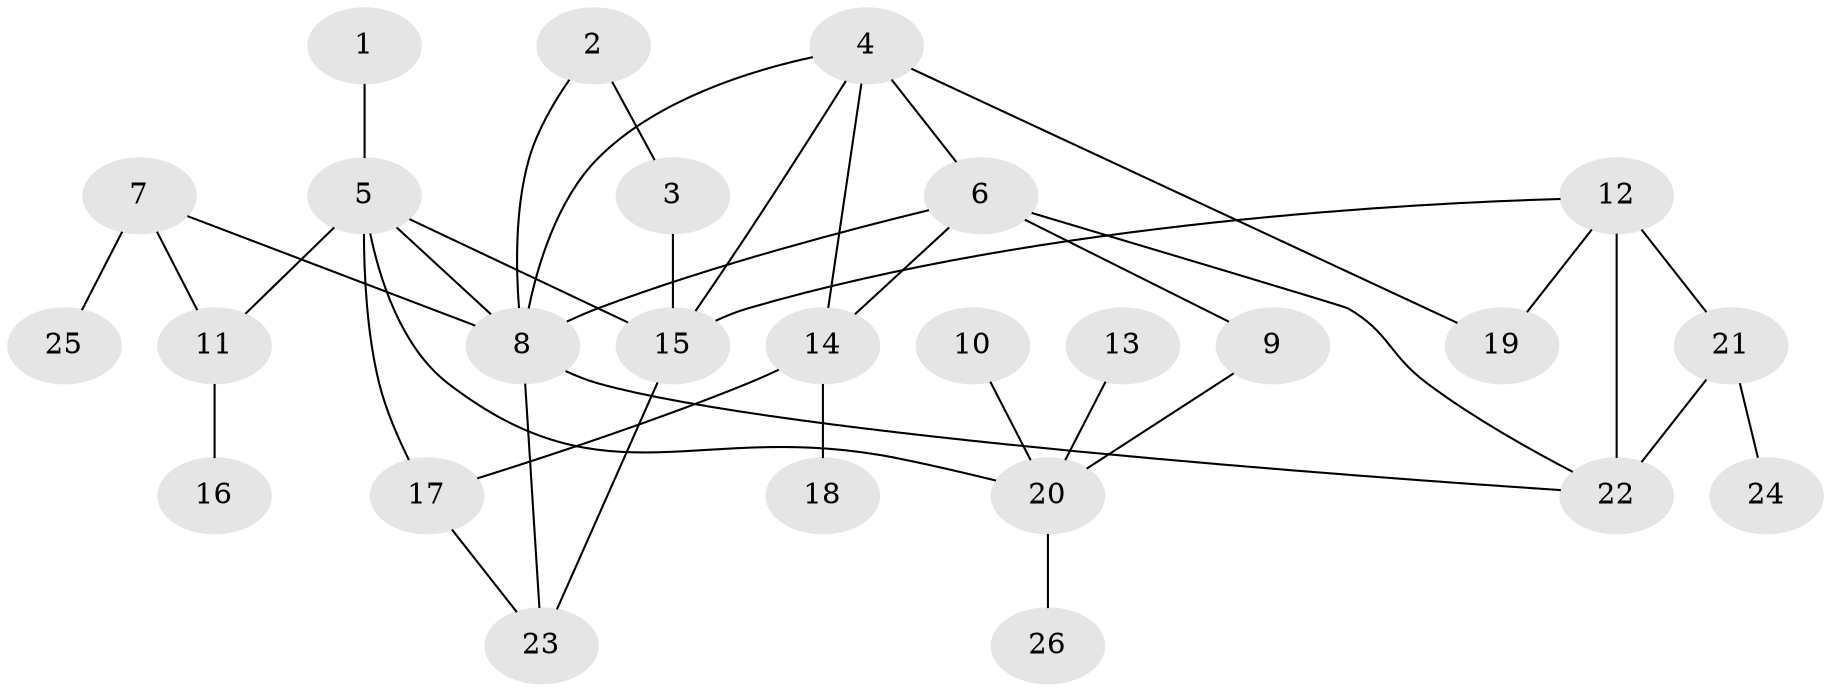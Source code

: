// original degree distribution, {7: 0.019230769230769232, 2: 0.3076923076923077, 5: 0.09615384615384616, 4: 0.1346153846153846, 1: 0.25, 3: 0.17307692307692307, 6: 0.019230769230769232}
// Generated by graph-tools (version 1.1) at 2025/01/03/09/25 03:01:01]
// undirected, 26 vertices, 38 edges
graph export_dot {
graph [start="1"]
  node [color=gray90,style=filled];
  1;
  2;
  3;
  4;
  5;
  6;
  7;
  8;
  9;
  10;
  11;
  12;
  13;
  14;
  15;
  16;
  17;
  18;
  19;
  20;
  21;
  22;
  23;
  24;
  25;
  26;
  1 -- 5 [weight=1.0];
  2 -- 3 [weight=1.0];
  2 -- 8 [weight=1.0];
  3 -- 15 [weight=1.0];
  4 -- 6 [weight=1.0];
  4 -- 8 [weight=1.0];
  4 -- 14 [weight=1.0];
  4 -- 15 [weight=1.0];
  4 -- 19 [weight=1.0];
  5 -- 8 [weight=1.0];
  5 -- 11 [weight=1.0];
  5 -- 15 [weight=1.0];
  5 -- 17 [weight=1.0];
  5 -- 20 [weight=1.0];
  6 -- 8 [weight=1.0];
  6 -- 9 [weight=1.0];
  6 -- 14 [weight=1.0];
  6 -- 22 [weight=1.0];
  7 -- 8 [weight=1.0];
  7 -- 11 [weight=1.0];
  7 -- 25 [weight=2.0];
  8 -- 22 [weight=1.0];
  8 -- 23 [weight=1.0];
  9 -- 20 [weight=1.0];
  10 -- 20 [weight=1.0];
  11 -- 16 [weight=1.0];
  12 -- 15 [weight=1.0];
  12 -- 19 [weight=1.0];
  12 -- 21 [weight=1.0];
  12 -- 22 [weight=2.0];
  13 -- 20 [weight=1.0];
  14 -- 17 [weight=1.0];
  14 -- 18 [weight=2.0];
  15 -- 23 [weight=1.0];
  17 -- 23 [weight=1.0];
  20 -- 26 [weight=1.0];
  21 -- 22 [weight=3.0];
  21 -- 24 [weight=1.0];
}
